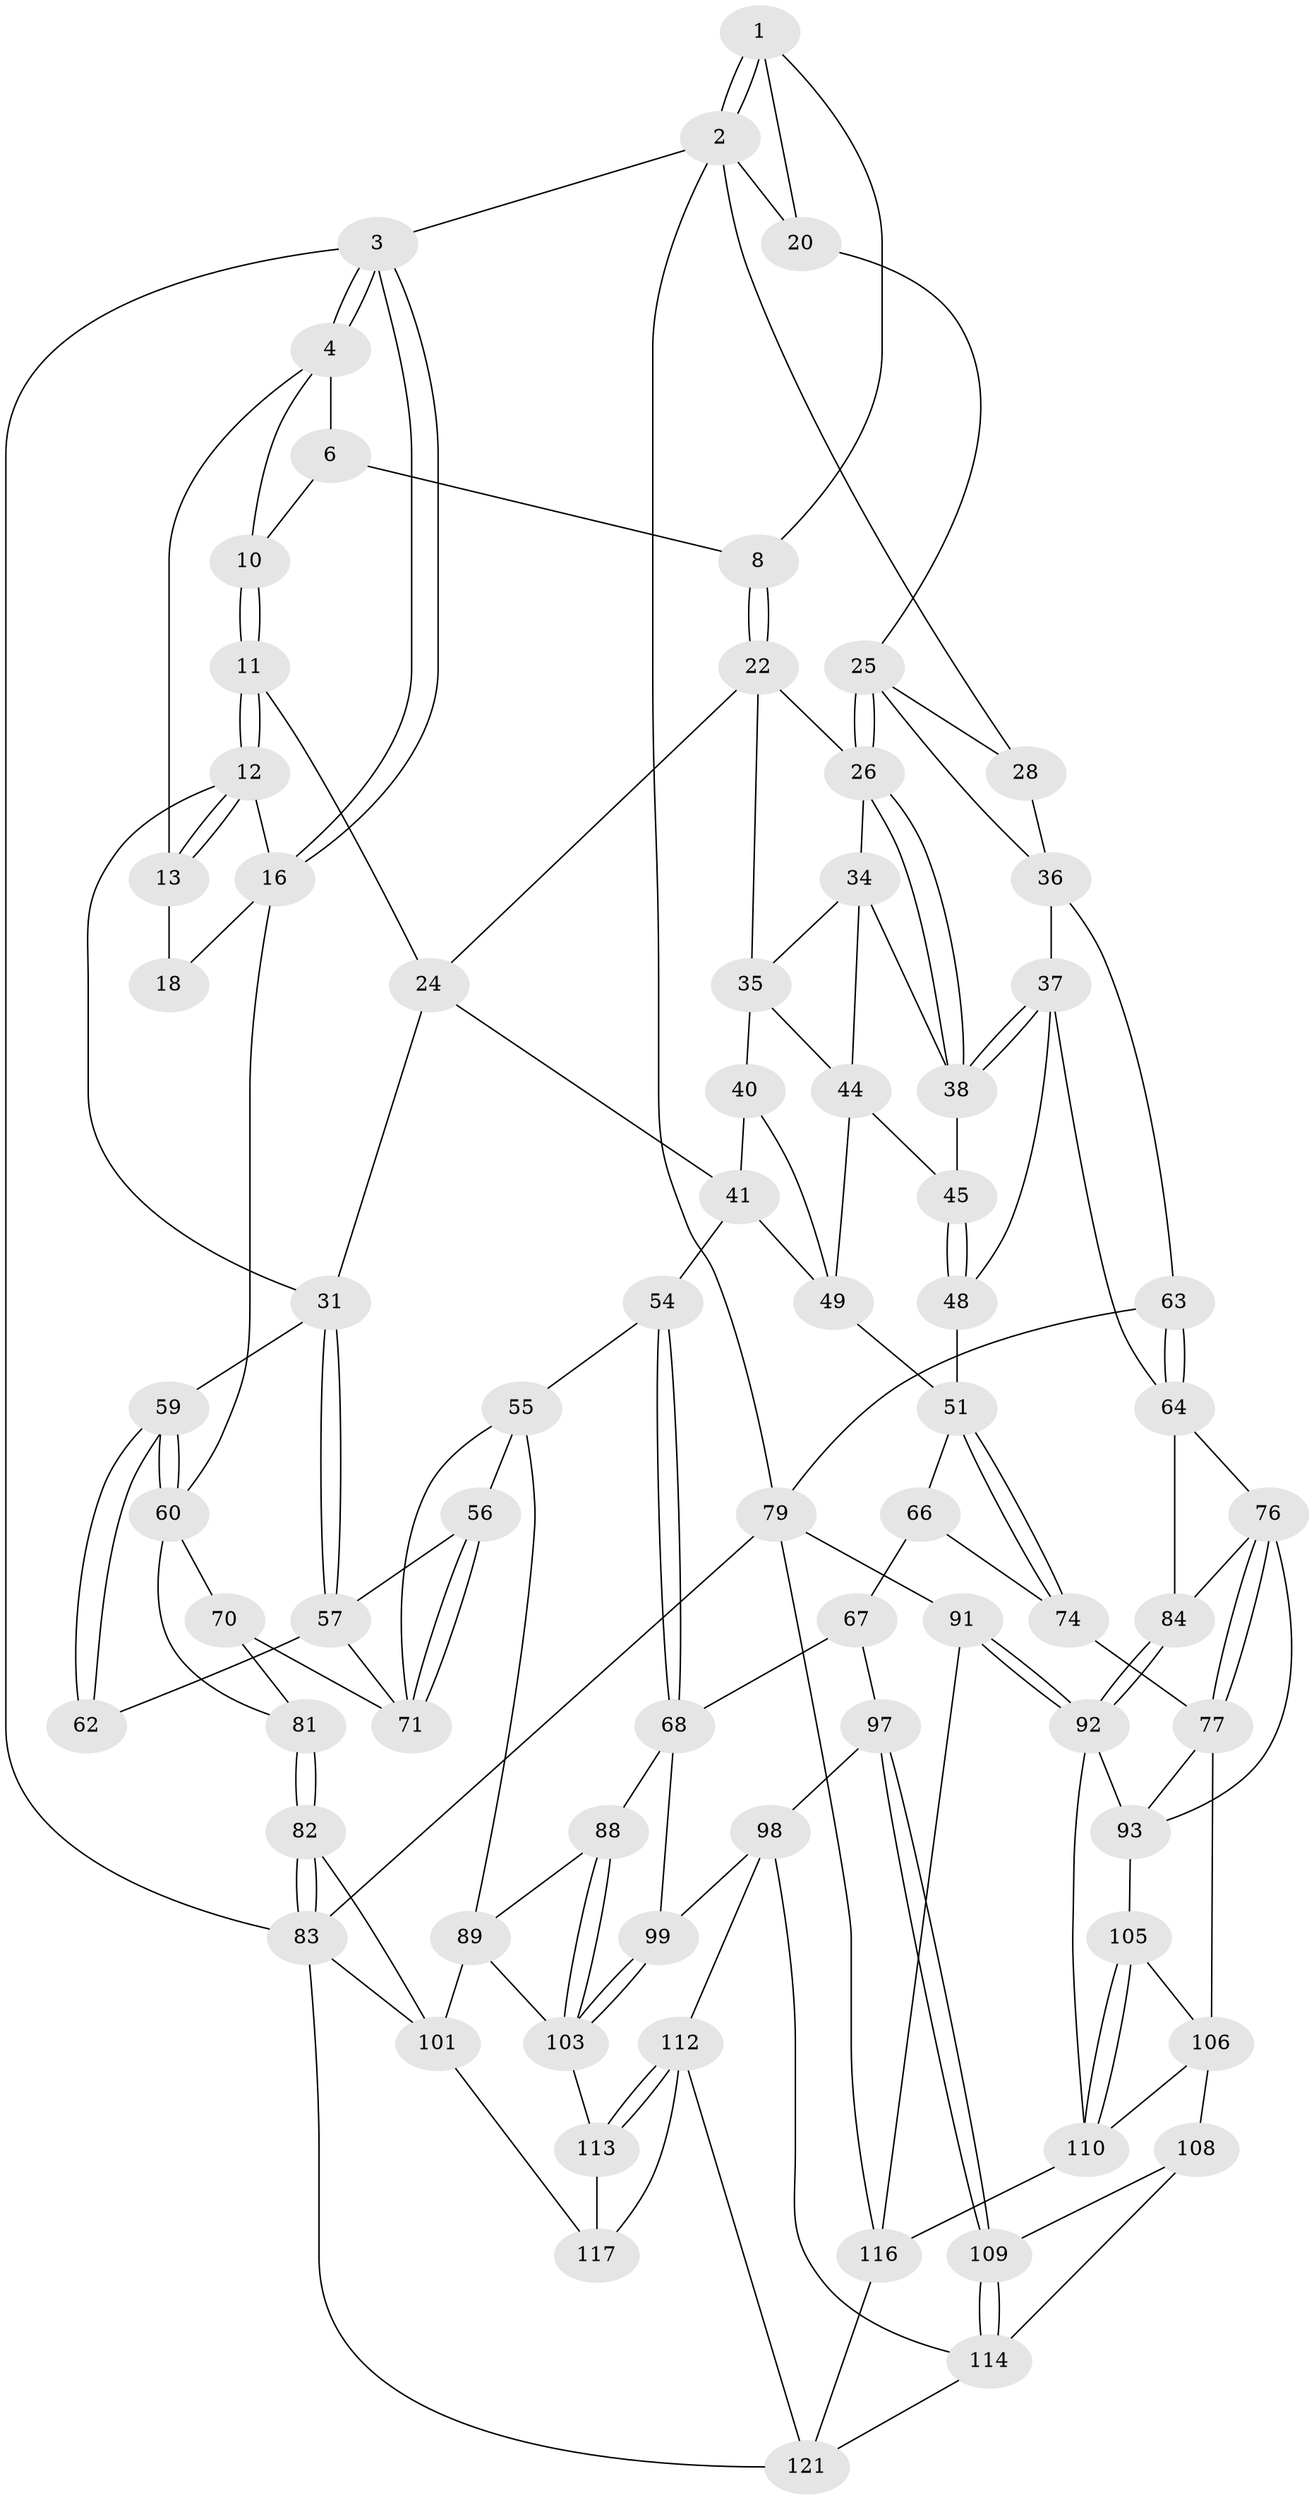 // original degree distribution, {3: 0.024193548387096774, 6: 0.21774193548387097, 4: 0.21774193548387097, 5: 0.5403225806451613}
// Generated by graph-tools (version 1.1) at 2025/11/02/27/25 16:11:54]
// undirected, 74 vertices, 161 edges
graph export_dot {
graph [start="1"]
  node [color=gray90,style=filled];
  1 [pos="+0.9105103768456261+0",super="+7"];
  2 [pos="+1+0",super="+19"];
  3 [pos="+0+0"];
  4 [pos="+0.13052945910599337+0",super="+5"];
  6 [pos="+0.5351232870267878+0",super="+9"];
  8 [pos="+0.6151678197518538+0.1417647004692615"];
  10 [pos="+0.31519387578369584+0.04787276678512928",super="+15"];
  11 [pos="+0.3147222276795352+0.13935374287930702",super="+21"];
  12 [pos="+0.211983473402156+0.22826218112607716",super="+33"];
  13 [pos="+0.19471503450207886+0.22002841717798577",super="+14"];
  16 [pos="+0+0.31546406031804425",super="+17"];
  18 [pos="+0.0825458284602769+0.1713234435232869"];
  20 [pos="+0.8822102455319365+0.16065817743911856"];
  22 [pos="+0.6179198600780689+0.15733296825101065",super="+23"];
  24 [pos="+0.4002343620644393+0.2426730049214214",super="+30"];
  25 [pos="+0.8784463835866718+0.1714228072682559",super="+29"];
  26 [pos="+0.7027089268609455+0.23975446810193082",super="+27"];
  28 [pos="+1+0.3131592410195951"];
  31 [pos="+0.3266921904108758+0.38348420709044373",super="+32"];
  34 [pos="+0.5989184300488507+0.29642844534848",super="+43"];
  35 [pos="+0.5167786299183654+0.31117987489322985",super="+39"];
  36 [pos="+0.887007394896413+0.35679789474085133",super="+58"];
  37 [pos="+0.822111892571458+0.3895393040468394",super="+47"];
  38 [pos="+0.7038777848778933+0.24336906928976507",super="+42"];
  40 [pos="+0.5052956074886863+0.3528729819847851"];
  41 [pos="+0.417277315036211+0.3686893977919361",super="+53"];
  44 [pos="+0.5915389982515249+0.3596240768384986",super="+46"];
  45 [pos="+0.680894246510696+0.3917903143954025"];
  48 [pos="+0.7444165674717077+0.4703475521705545"];
  49 [pos="+0.5738833158244545+0.44646787172595087",super="+50"];
  51 [pos="+0.7281366327846533+0.4799716522335453",super="+52"];
  54 [pos="+0.4448796201126762+0.5696143283760078"];
  55 [pos="+0.42787205595648625+0.5667381664927132",super="+86"];
  56 [pos="+0.35885939847407844+0.4940790176248033"];
  57 [pos="+0.34495438722558486+0.4571385500670378",super="+61"];
  59 [pos="+0.1873064455964564+0.4040719322388929"];
  60 [pos="+0+0.3229410718901736",super="+69"];
  62 [pos="+0.17879311253841543+0.4294606813529853"];
  63 [pos="+1+0.5388045321591932"];
  64 [pos="+0.9827213675313302+0.5785696734499383",super="+65"];
  66 [pos="+0.6185453417539134+0.525233009631273",super="+75"];
  67 [pos="+0.49888651245758275+0.6101981329407811",super="+96"];
  68 [pos="+0.47169957667211787+0.5993375898258657",super="+87"];
  70 [pos="+0.03436981640013788+0.4708278369305027",super="+73"];
  71 [pos="+0.19234193556717874+0.5720370703110481",super="+72"];
  74 [pos="+0.6749529028367672+0.6785579555912705"];
  76 [pos="+0.8132503071911394+0.5916150552542453",super="+85"];
  77 [pos="+0.7683126591960451+0.6745791342205475",super="+78"];
  79 [pos="+1+1",super="+80"];
  81 [pos="+0+0.6783100815912939",super="+90"];
  82 [pos="+0+1",super="+102"];
  83 [pos="+0+1",super="+122"];
  84 [pos="+0.9610972550149018+0.6063898716567641"];
  88 [pos="+0.3778315812098883+0.7131281993611699"];
  89 [pos="+0.3007033054785338+0.6718515667820194",super="+100"];
  91 [pos="+0.9499497653161019+0.8058145811526278"];
  92 [pos="+0.907325881079121+0.7859531892306513",super="+95"];
  93 [pos="+0.8500883270700424+0.7224706910081201",super="+94"];
  97 [pos="+0.5898823102798602+0.7188893699630167"];
  98 [pos="+0.5115886238695918+0.77296280685969",super="+111"];
  99 [pos="+0.4451030636086199+0.7556727829860228"];
  101 [pos="+0.19783660468612624+0.812542410665247",super="+118"];
  103 [pos="+0.3903593253229861+0.7817928038493531",super="+104"];
  105 [pos="+0.7699248155561704+0.8052594630526917"];
  106 [pos="+0.7297968167805893+0.8007912082043871",super="+107"];
  108 [pos="+0.6625948964985957+0.8523691655166462"];
  109 [pos="+0.606067321672124+0.7732667992215863"];
  110 [pos="+0.8142660575559192+0.8336973994399576",super="+115"];
  112 [pos="+0.42891068770907276+0.88388360105539",super="+124"];
  113 [pos="+0.3734103566906558+0.8136280948146247"];
  114 [pos="+0.5483168473514409+0.8794728221731978",super="+119"];
  116 [pos="+0.8076143856778506+0.9839191706947044",super="+120"];
  117 [pos="+0.29796296405453876+0.8993404961304784"];
  121 [pos="+0.6001463568553803+1",super="+123"];
  1 -- 2;
  1 -- 2;
  1 -- 8;
  1 -- 20;
  2 -- 3;
  2 -- 79;
  2 -- 20;
  2 -- 28;
  3 -- 4;
  3 -- 4;
  3 -- 16;
  3 -- 16;
  3 -- 83;
  4 -- 10;
  4 -- 6;
  4 -- 13;
  6 -- 8;
  6 -- 10;
  8 -- 22;
  8 -- 22;
  10 -- 11 [weight=2];
  10 -- 11;
  11 -- 12;
  11 -- 12;
  11 -- 24;
  12 -- 13;
  12 -- 13;
  12 -- 16;
  12 -- 31;
  13 -- 18 [weight=2];
  16 -- 60;
  16 -- 18;
  20 -- 25;
  22 -- 26;
  22 -- 24;
  22 -- 35;
  24 -- 41;
  24 -- 31;
  25 -- 26;
  25 -- 26;
  25 -- 28;
  25 -- 36;
  26 -- 38;
  26 -- 38;
  26 -- 34;
  28 -- 36;
  31 -- 57;
  31 -- 57;
  31 -- 59;
  34 -- 35;
  34 -- 44;
  34 -- 38;
  35 -- 40;
  35 -- 44;
  36 -- 37;
  36 -- 63;
  37 -- 38;
  37 -- 38;
  37 -- 48;
  37 -- 64;
  38 -- 45;
  40 -- 41;
  40 -- 49;
  41 -- 54;
  41 -- 49;
  44 -- 49;
  44 -- 45;
  45 -- 48;
  45 -- 48;
  48 -- 51;
  49 -- 51;
  51 -- 74;
  51 -- 74;
  51 -- 66;
  54 -- 55;
  54 -- 68;
  54 -- 68;
  55 -- 56;
  55 -- 89;
  55 -- 71;
  56 -- 57;
  56 -- 71;
  56 -- 71;
  57 -- 62;
  57 -- 71;
  59 -- 60;
  59 -- 60;
  59 -- 62;
  59 -- 62;
  60 -- 81;
  60 -- 70;
  63 -- 64;
  63 -- 64;
  63 -- 79;
  64 -- 84;
  64 -- 76;
  66 -- 67 [weight=2];
  66 -- 74;
  67 -- 68;
  67 -- 97;
  68 -- 88;
  68 -- 99;
  70 -- 71;
  70 -- 81;
  74 -- 77;
  76 -- 77;
  76 -- 77;
  76 -- 93;
  76 -- 84;
  77 -- 106;
  77 -- 93;
  79 -- 83;
  79 -- 91;
  79 -- 116;
  81 -- 82 [weight=2];
  81 -- 82;
  82 -- 83;
  82 -- 83;
  82 -- 101;
  83 -- 121;
  83 -- 101;
  84 -- 92;
  84 -- 92;
  88 -- 89;
  88 -- 103;
  88 -- 103;
  89 -- 101;
  89 -- 103;
  91 -- 92;
  91 -- 92;
  91 -- 116;
  92 -- 93;
  92 -- 110;
  93 -- 105;
  97 -- 98;
  97 -- 109;
  97 -- 109;
  98 -- 99;
  98 -- 112;
  98 -- 114;
  99 -- 103;
  99 -- 103;
  101 -- 117;
  103 -- 113;
  105 -- 106;
  105 -- 110;
  105 -- 110;
  106 -- 108;
  106 -- 110;
  108 -- 109;
  108 -- 114;
  109 -- 114;
  109 -- 114;
  110 -- 116;
  112 -- 113;
  112 -- 113;
  112 -- 117;
  112 -- 121;
  113 -- 117;
  114 -- 121;
  116 -- 121;
}
